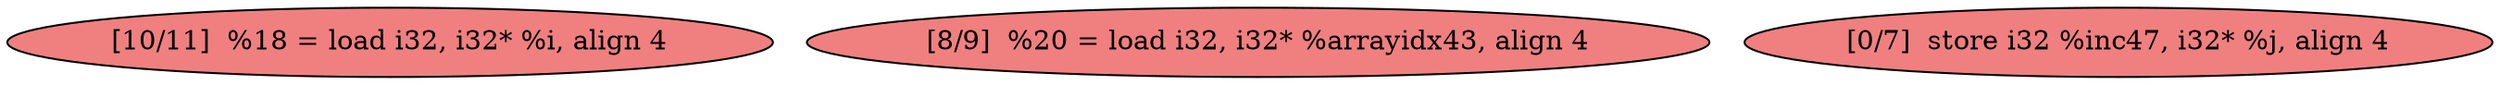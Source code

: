 
digraph G {


node721 [fillcolor=lightcoral,label="[10/11]  %18 = load i32, i32* %i, align 4",shape=ellipse,style=filled ]
node719 [fillcolor=lightcoral,label="[8/9]  %20 = load i32, i32* %arrayidx43, align 4",shape=ellipse,style=filled ]
node720 [fillcolor=lightcoral,label="[0/7]  store i32 %inc47, i32* %j, align 4",shape=ellipse,style=filled ]



}
